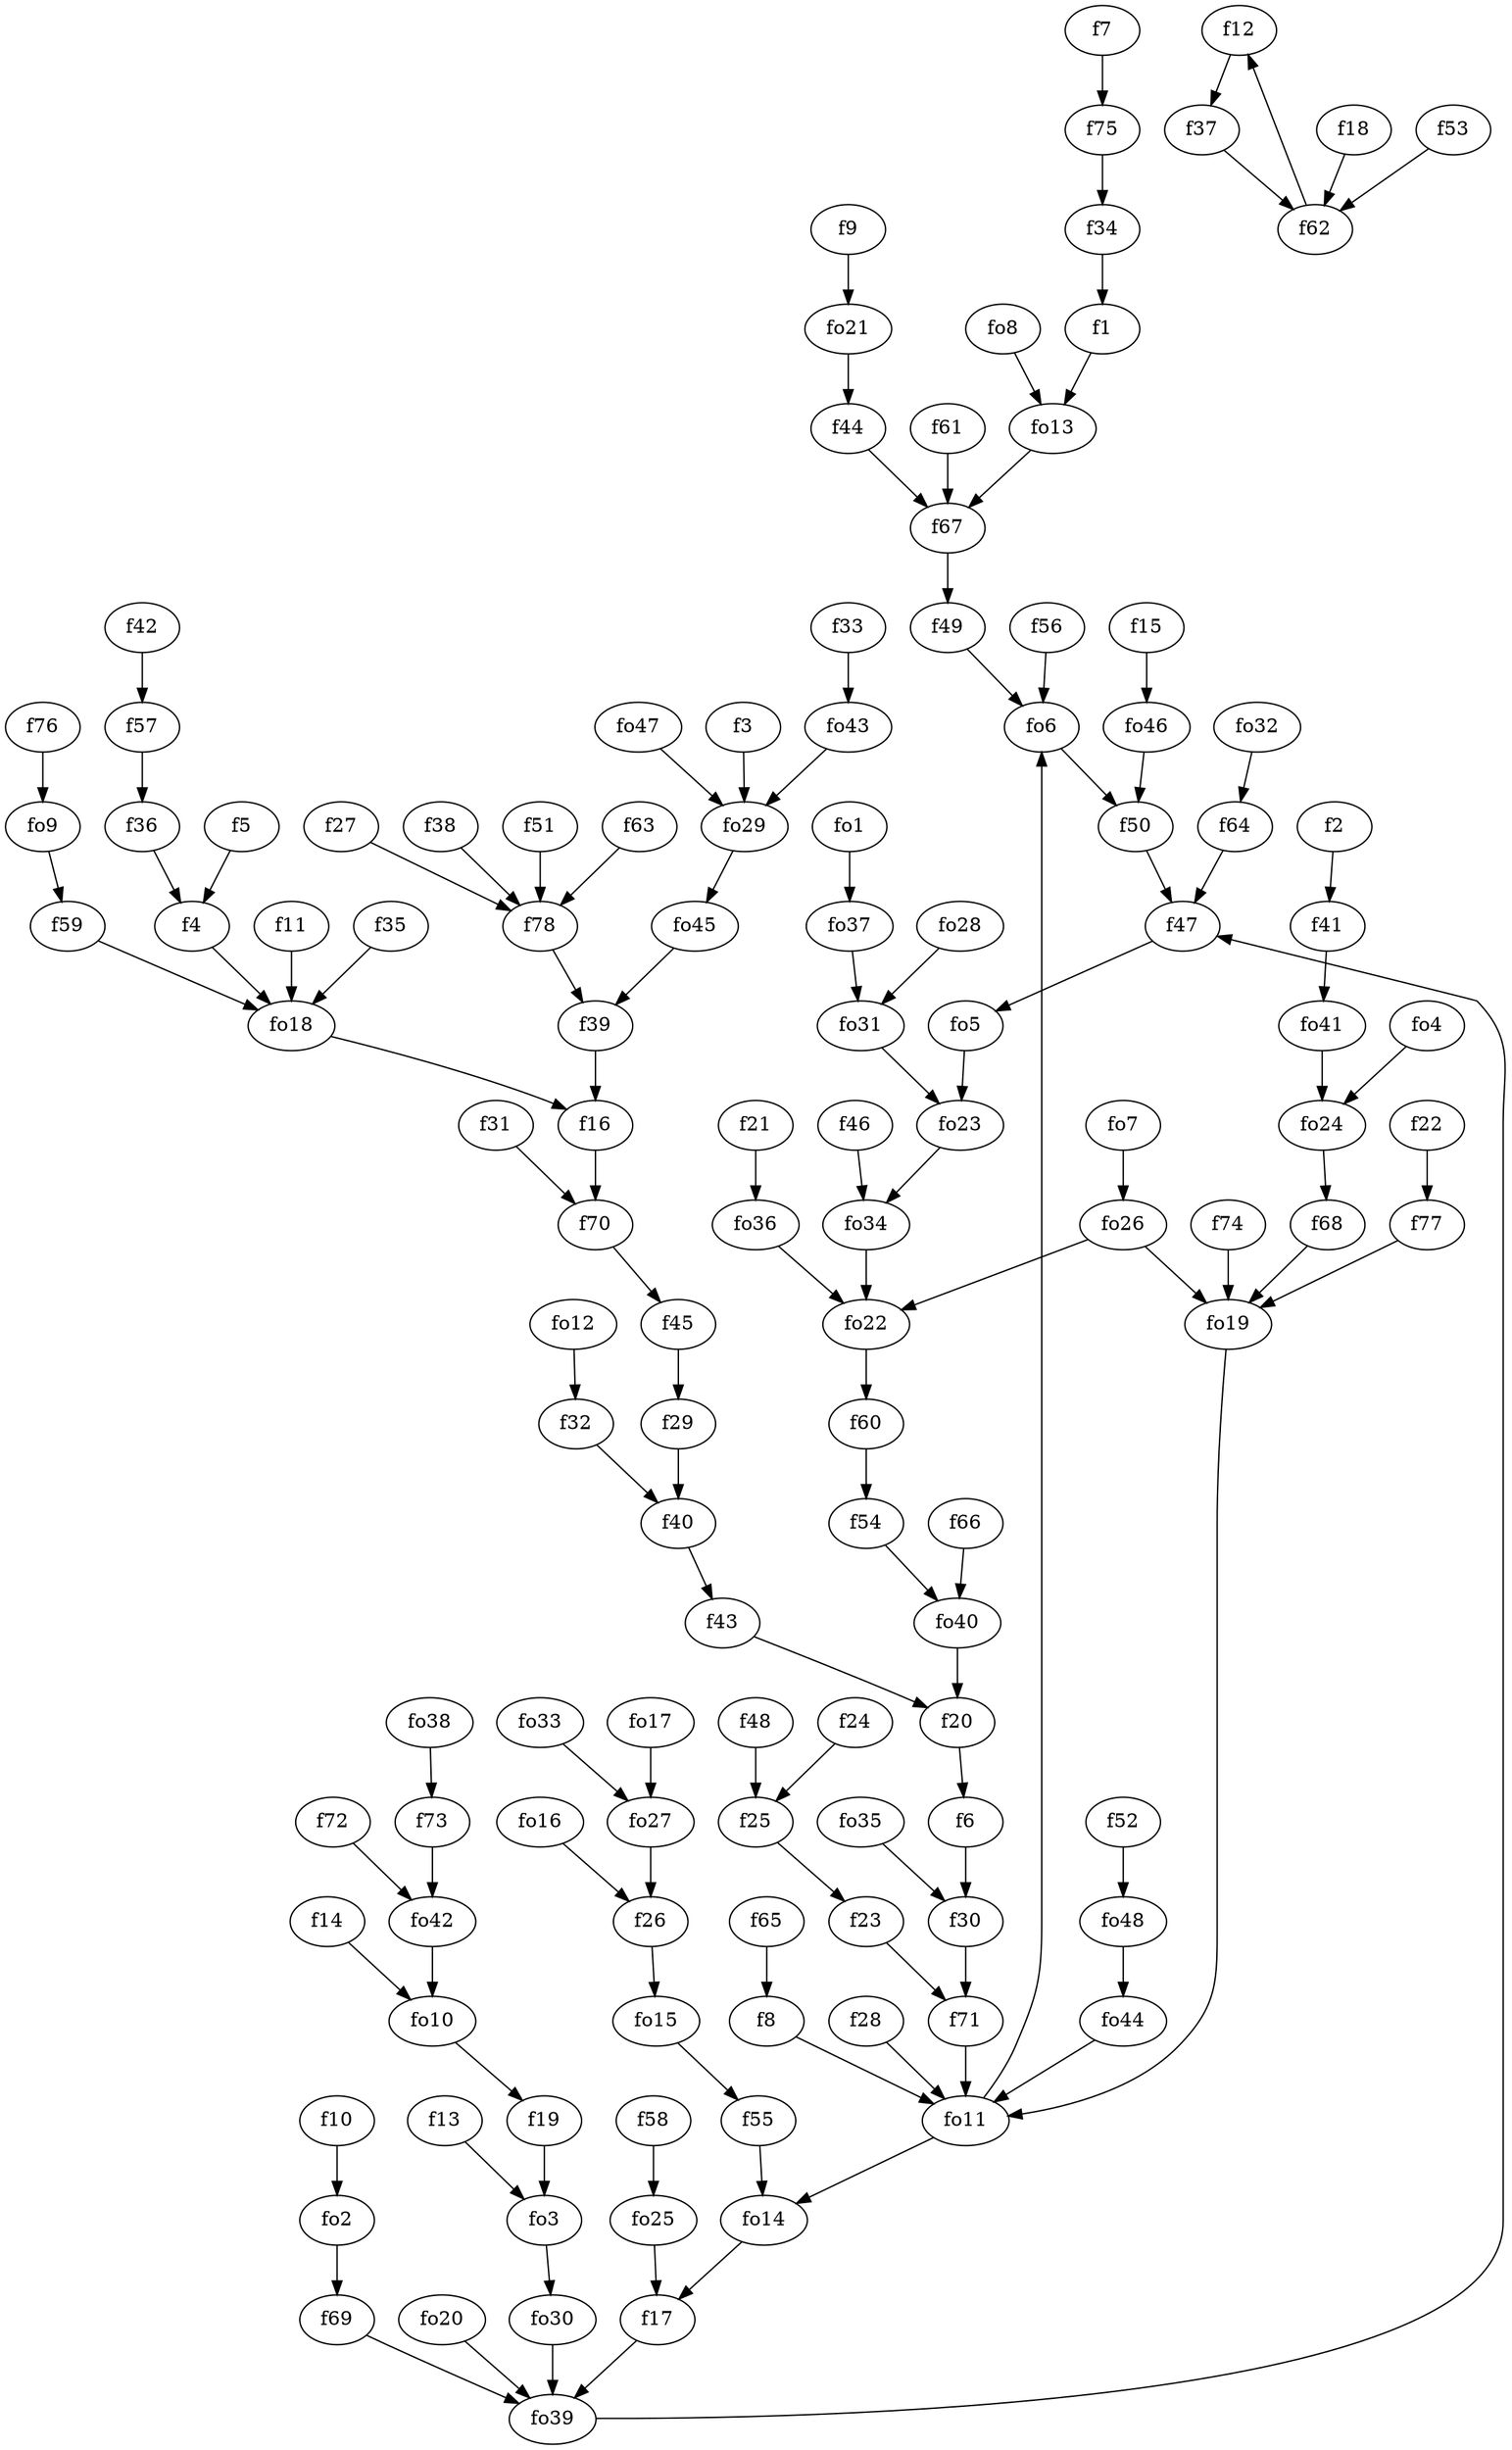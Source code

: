 strict digraph  {
f1;
f2;
f3;
f4;
f5;
f6;
f7;
f8;
f9;
f10;
f11;
f12;
f13;
f14;
f15;
f16;
f17;
f18;
f19;
f20;
f21;
f22;
f23;
f24;
f25;
f26;
f27;
f28;
f29;
f30;
f31;
f32;
f33;
f34;
f35;
f36;
f37;
f38;
f39;
f40;
f41;
f42;
f43;
f44;
f45;
f46;
f47;
f48;
f49;
f50;
f51;
f52;
f53;
f54;
f55;
f56;
f57;
f58;
f59;
f60;
f61;
f62;
f63;
f64;
f65;
f66;
f67;
f68;
f69;
f70;
f71;
f72;
f73;
f74;
f75;
f76;
f77;
f78;
fo1;
fo2;
fo3;
fo4;
fo5;
fo6;
fo7;
fo8;
fo9;
fo10;
fo11;
fo12;
fo13;
fo14;
fo15;
fo16;
fo17;
fo18;
fo19;
fo20;
fo21;
fo22;
fo23;
fo24;
fo25;
fo26;
fo27;
fo28;
fo29;
fo30;
fo31;
fo32;
fo33;
fo34;
fo35;
fo36;
fo37;
fo38;
fo39;
fo40;
fo41;
fo42;
fo43;
fo44;
fo45;
fo46;
fo47;
fo48;
f1 -> fo13  [weight=2];
f2 -> f41  [weight=2];
f3 -> fo29  [weight=2];
f4 -> fo18  [weight=2];
f5 -> f4  [weight=2];
f6 -> f30  [weight=2];
f7 -> f75  [weight=2];
f8 -> fo11  [weight=2];
f9 -> fo21  [weight=2];
f10 -> fo2  [weight=2];
f11 -> fo18  [weight=2];
f12 -> f37  [weight=2];
f13 -> fo3  [weight=2];
f14 -> fo10  [weight=2];
f15 -> fo46  [weight=2];
f16 -> f70  [weight=2];
f17 -> fo39  [weight=2];
f18 -> f62  [weight=2];
f19 -> fo3  [weight=2];
f20 -> f6  [weight=2];
f21 -> fo36  [weight=2];
f22 -> f77  [weight=2];
f23 -> f71  [weight=2];
f24 -> f25  [weight=2];
f25 -> f23  [weight=2];
f26 -> fo15  [weight=2];
f27 -> f78  [weight=2];
f28 -> fo11  [weight=2];
f29 -> f40  [weight=2];
f30 -> f71  [weight=2];
f31 -> f70  [weight=2];
f32 -> f40  [weight=2];
f33 -> fo43  [weight=2];
f34 -> f1  [weight=2];
f35 -> fo18  [weight=2];
f36 -> f4  [weight=2];
f37 -> f62  [weight=2];
f38 -> f78  [weight=2];
f39 -> f16  [weight=2];
f40 -> f43  [weight=2];
f41 -> fo41  [weight=2];
f42 -> f57  [weight=2];
f43 -> f20  [weight=2];
f44 -> f67  [weight=2];
f45 -> f29  [weight=2];
f46 -> fo34  [weight=2];
f47 -> fo5  [weight=2];
f48 -> f25  [weight=2];
f49 -> fo6  [weight=2];
f50 -> f47  [weight=2];
f51 -> f78  [weight=2];
f52 -> fo48  [weight=2];
f53 -> f62  [weight=2];
f54 -> fo40  [weight=2];
f55 -> fo14  [weight=2];
f56 -> fo6  [weight=2];
f57 -> f36  [weight=2];
f58 -> fo25  [weight=2];
f59 -> fo18  [weight=2];
f60 -> f54  [weight=2];
f61 -> f67  [weight=2];
f62 -> f12  [weight=2];
f63 -> f78  [weight=2];
f64 -> f47  [weight=2];
f65 -> f8  [weight=2];
f66 -> fo40  [weight=2];
f67 -> f49  [weight=2];
f68 -> fo19  [weight=2];
f69 -> fo39  [weight=2];
f70 -> f45  [weight=2];
f71 -> fo11  [weight=2];
f72 -> fo42  [weight=2];
f73 -> fo42  [weight=2];
f74 -> fo19  [weight=2];
f75 -> f34  [weight=2];
f76 -> fo9  [weight=2];
f77 -> fo19  [weight=2];
f78 -> f39  [weight=2];
fo1 -> fo37  [weight=2];
fo2 -> f69  [weight=2];
fo3 -> fo30  [weight=2];
fo4 -> fo24  [weight=2];
fo5 -> fo23  [weight=2];
fo6 -> f50  [weight=2];
fo7 -> fo26  [weight=2];
fo8 -> fo13  [weight=2];
fo9 -> f59  [weight=2];
fo10 -> f19  [weight=2];
fo11 -> fo14  [weight=2];
fo11 -> fo6  [weight=2];
fo12 -> f32  [weight=2];
fo13 -> f67  [weight=2];
fo14 -> f17  [weight=2];
fo15 -> f55  [weight=2];
fo16 -> f26  [weight=2];
fo17 -> fo27  [weight=2];
fo18 -> f16  [weight=2];
fo19 -> fo11  [weight=2];
fo20 -> fo39  [weight=2];
fo21 -> f44  [weight=2];
fo22 -> f60  [weight=2];
fo23 -> fo34  [weight=2];
fo24 -> f68  [weight=2];
fo25 -> f17  [weight=2];
fo26 -> fo19  [weight=2];
fo26 -> fo22  [weight=2];
fo27 -> f26  [weight=2];
fo28 -> fo31  [weight=2];
fo29 -> fo45  [weight=2];
fo30 -> fo39  [weight=2];
fo31 -> fo23  [weight=2];
fo32 -> f64  [weight=2];
fo33 -> fo27  [weight=2];
fo34 -> fo22  [weight=2];
fo35 -> f30  [weight=2];
fo36 -> fo22  [weight=2];
fo37 -> fo31  [weight=2];
fo38 -> f73  [weight=2];
fo39 -> f47  [weight=2];
fo40 -> f20  [weight=2];
fo41 -> fo24  [weight=2];
fo42 -> fo10  [weight=2];
fo43 -> fo29  [weight=2];
fo44 -> fo11  [weight=2];
fo45 -> f39  [weight=2];
fo46 -> f50  [weight=2];
fo47 -> fo29  [weight=2];
fo48 -> fo44  [weight=2];
}
